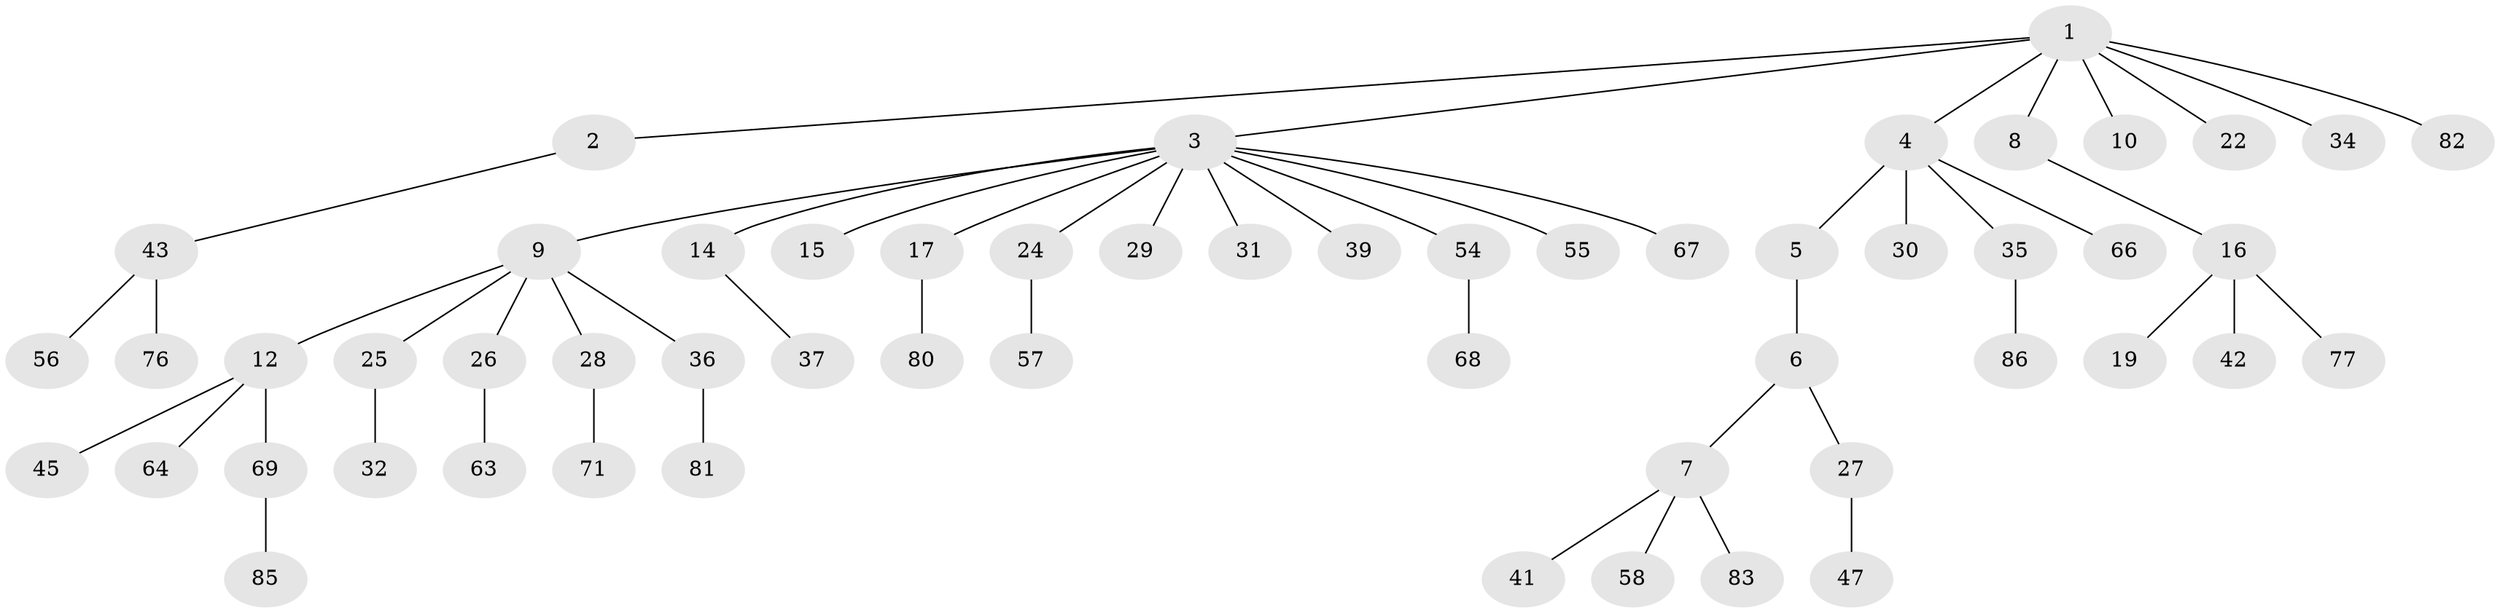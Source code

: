 // original degree distribution, {9: 0.011627906976744186, 3: 0.18604651162790697, 6: 0.011627906976744186, 4: 0.023255813953488372, 5: 0.03488372093023256, 1: 0.5581395348837209, 8: 0.011627906976744186, 2: 0.16279069767441862}
// Generated by graph-tools (version 1.1) at 2025/11/02/27/25 16:11:28]
// undirected, 56 vertices, 55 edges
graph export_dot {
graph [start="1"]
  node [color=gray90,style=filled];
  1 [super="+50"];
  2 [super="+21"];
  3 [super="+13"];
  4 [super="+11"];
  5 [super="+62"];
  6 [super="+52"];
  7 [super="+60"];
  8 [super="+49"];
  9 [super="+18"];
  10;
  12 [super="+23"];
  14;
  15 [super="+73"];
  16 [super="+20"];
  17 [super="+38"];
  19 [super="+46"];
  22 [super="+53"];
  24 [super="+78"];
  25 [super="+75"];
  26 [super="+44"];
  27 [super="+40"];
  28 [super="+33"];
  29;
  30;
  31;
  32;
  34;
  35 [super="+65"];
  36 [super="+61"];
  37 [super="+74"];
  39;
  41;
  42;
  43 [super="+48"];
  45 [super="+51"];
  47;
  54 [super="+79"];
  55;
  56 [super="+59"];
  57 [super="+70"];
  58;
  63;
  64;
  66 [super="+72"];
  67;
  68;
  69 [super="+84"];
  71;
  76;
  77;
  80;
  81;
  82;
  83;
  85;
  86;
  1 -- 2;
  1 -- 3;
  1 -- 4;
  1 -- 8;
  1 -- 10;
  1 -- 22;
  1 -- 34;
  1 -- 82;
  2 -- 43;
  3 -- 9;
  3 -- 24;
  3 -- 31;
  3 -- 67;
  3 -- 39;
  3 -- 14;
  3 -- 15;
  3 -- 17;
  3 -- 54;
  3 -- 55;
  3 -- 29;
  4 -- 5;
  4 -- 30;
  4 -- 66;
  4 -- 35;
  5 -- 6;
  6 -- 7;
  6 -- 27;
  7 -- 41;
  7 -- 58;
  7 -- 83;
  8 -- 16;
  9 -- 12;
  9 -- 25;
  9 -- 28;
  9 -- 26;
  9 -- 36;
  12 -- 45;
  12 -- 64;
  12 -- 69;
  14 -- 37;
  16 -- 19;
  16 -- 42;
  16 -- 77;
  17 -- 80;
  24 -- 57;
  25 -- 32;
  26 -- 63;
  27 -- 47;
  28 -- 71;
  35 -- 86;
  36 -- 81;
  43 -- 76;
  43 -- 56;
  54 -- 68;
  69 -- 85;
}
